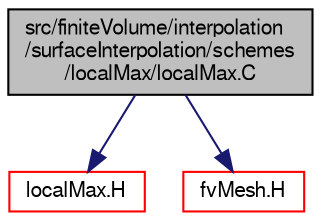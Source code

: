 digraph "src/finiteVolume/interpolation/surfaceInterpolation/schemes/localMax/localMax.C"
{
  bgcolor="transparent";
  edge [fontname="FreeSans",fontsize="10",labelfontname="FreeSans",labelfontsize="10"];
  node [fontname="FreeSans",fontsize="10",shape=record];
  Node0 [label="src/finiteVolume/interpolation\l/surfaceInterpolation/schemes\l/localMax/localMax.C",height=0.2,width=0.4,color="black", fillcolor="grey75", style="filled", fontcolor="black"];
  Node0 -> Node1 [color="midnightblue",fontsize="10",style="solid",fontname="FreeSans"];
  Node1 [label="localMax.H",height=0.2,width=0.4,color="red",URL="$a04208.html"];
  Node0 -> Node177 [color="midnightblue",fontsize="10",style="solid",fontname="FreeSans"];
  Node177 [label="fvMesh.H",height=0.2,width=0.4,color="red",URL="$a03533.html"];
}
